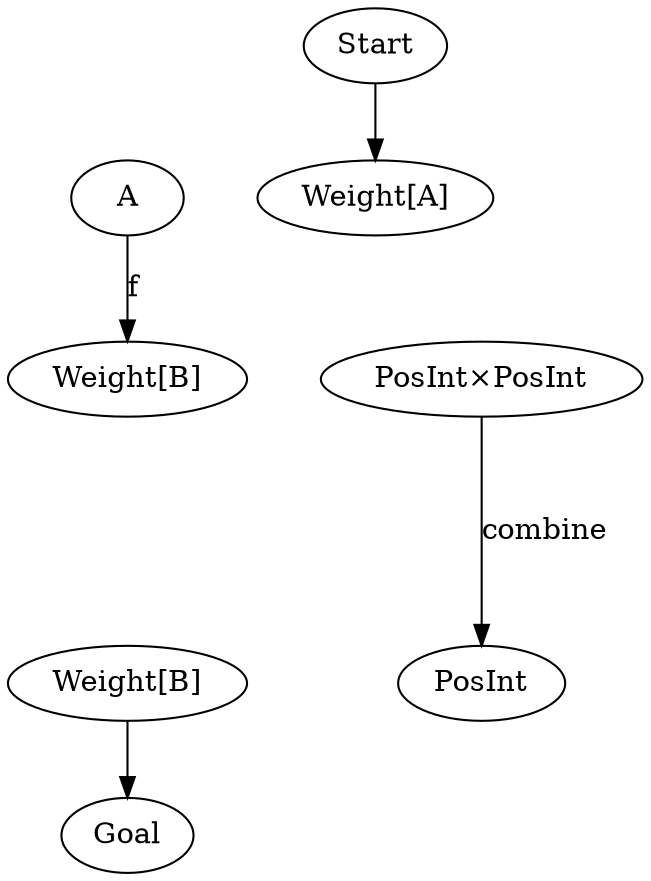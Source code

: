 digraph {
    Start[class="extremity"]
    Goal[class="extremity"]

    FA[label="Weight[A]" group="upper" class="start"]
    A[group="upper" class="disabled"]
    FB[label="Weight[B]" group="upper"]
    B[group="upper" style="invis"]
    FB2[label="Weight[B]" group="upper" class="goal"]
    XX[label="PosInt×PosInt" group="lower" class="disabled"]
    X[group="lower" label="PosInt" class="disabled"]


    {
        rank=same
        A -> FA[dir="back" style="invis"]
    }


    {
        rank=same
        FB -> XX[style="invis"]
    }

    {
        rank=same
        FB2 -> X[dir="back" style="invis"]
    }

    FA -> XX[style="invis"]
    A -> FB[label="f" class="disabled"]
    XX -> X[label="combine" class="disabled"]
    FB -> B[style="invis" class="disabled"]
    B  -> FB2[style="invis"]

    Start -> FA[class="start"]
    FB2 -> Goal[class="goal"]
}
